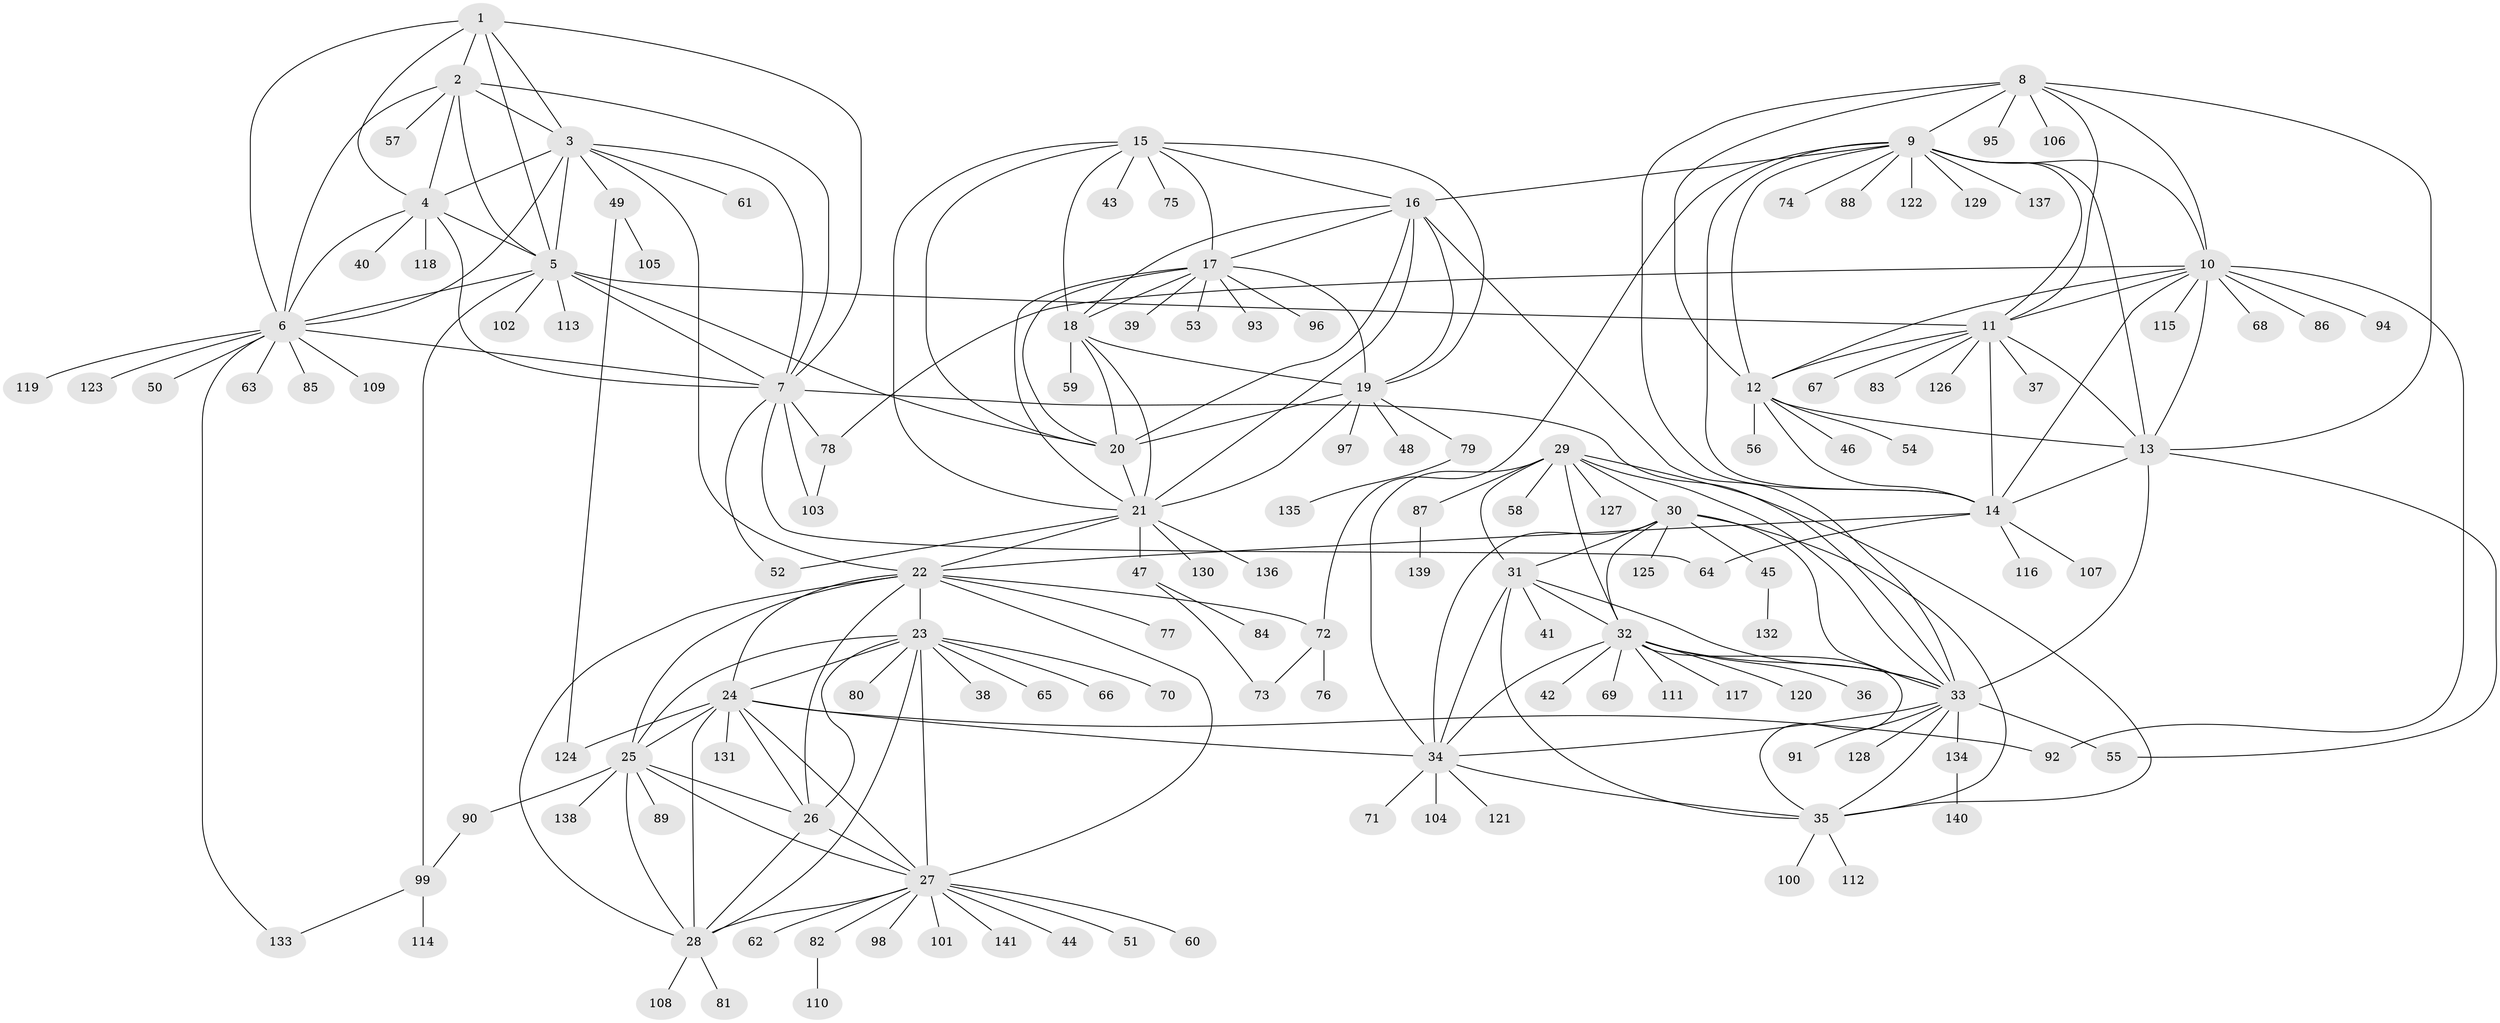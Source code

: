 // coarse degree distribution, {10: 0.009174311926605505, 6: 0.03669724770642202, 9: 0.05504587155963303, 13: 0.01834862385321101, 11: 0.045871559633027525, 7: 0.05504587155963303, 5: 0.009174311926605505, 8: 0.01834862385321101, 12: 0.01834862385321101, 1: 0.6422018348623854, 2: 0.06422018348623854, 3: 0.01834862385321101, 4: 0.009174311926605505}
// Generated by graph-tools (version 1.1) at 2025/42/03/06/25 10:42:10]
// undirected, 141 vertices, 232 edges
graph export_dot {
graph [start="1"]
  node [color=gray90,style=filled];
  1;
  2;
  3;
  4;
  5;
  6;
  7;
  8;
  9;
  10;
  11;
  12;
  13;
  14;
  15;
  16;
  17;
  18;
  19;
  20;
  21;
  22;
  23;
  24;
  25;
  26;
  27;
  28;
  29;
  30;
  31;
  32;
  33;
  34;
  35;
  36;
  37;
  38;
  39;
  40;
  41;
  42;
  43;
  44;
  45;
  46;
  47;
  48;
  49;
  50;
  51;
  52;
  53;
  54;
  55;
  56;
  57;
  58;
  59;
  60;
  61;
  62;
  63;
  64;
  65;
  66;
  67;
  68;
  69;
  70;
  71;
  72;
  73;
  74;
  75;
  76;
  77;
  78;
  79;
  80;
  81;
  82;
  83;
  84;
  85;
  86;
  87;
  88;
  89;
  90;
  91;
  92;
  93;
  94;
  95;
  96;
  97;
  98;
  99;
  100;
  101;
  102;
  103;
  104;
  105;
  106;
  107;
  108;
  109;
  110;
  111;
  112;
  113;
  114;
  115;
  116;
  117;
  118;
  119;
  120;
  121;
  122;
  123;
  124;
  125;
  126;
  127;
  128;
  129;
  130;
  131;
  132;
  133;
  134;
  135;
  136;
  137;
  138;
  139;
  140;
  141;
  1 -- 2;
  1 -- 3;
  1 -- 4;
  1 -- 5;
  1 -- 6;
  1 -- 7;
  2 -- 3;
  2 -- 4;
  2 -- 5;
  2 -- 6;
  2 -- 7;
  2 -- 57;
  3 -- 4;
  3 -- 5;
  3 -- 6;
  3 -- 7;
  3 -- 22;
  3 -- 49;
  3 -- 61;
  4 -- 5;
  4 -- 6;
  4 -- 7;
  4 -- 40;
  4 -- 118;
  5 -- 6;
  5 -- 7;
  5 -- 11;
  5 -- 20;
  5 -- 99;
  5 -- 102;
  5 -- 113;
  6 -- 7;
  6 -- 50;
  6 -- 63;
  6 -- 85;
  6 -- 109;
  6 -- 119;
  6 -- 123;
  6 -- 133;
  7 -- 33;
  7 -- 52;
  7 -- 64;
  7 -- 78;
  7 -- 103;
  8 -- 9;
  8 -- 10;
  8 -- 11;
  8 -- 12;
  8 -- 13;
  8 -- 14;
  8 -- 95;
  8 -- 106;
  9 -- 10;
  9 -- 11;
  9 -- 12;
  9 -- 13;
  9 -- 14;
  9 -- 16;
  9 -- 72;
  9 -- 74;
  9 -- 88;
  9 -- 122;
  9 -- 129;
  9 -- 137;
  10 -- 11;
  10 -- 12;
  10 -- 13;
  10 -- 14;
  10 -- 68;
  10 -- 78;
  10 -- 86;
  10 -- 92;
  10 -- 94;
  10 -- 115;
  11 -- 12;
  11 -- 13;
  11 -- 14;
  11 -- 37;
  11 -- 67;
  11 -- 83;
  11 -- 126;
  12 -- 13;
  12 -- 14;
  12 -- 46;
  12 -- 54;
  12 -- 56;
  13 -- 14;
  13 -- 33;
  13 -- 55;
  14 -- 22;
  14 -- 64;
  14 -- 107;
  14 -- 116;
  15 -- 16;
  15 -- 17;
  15 -- 18;
  15 -- 19;
  15 -- 20;
  15 -- 21;
  15 -- 43;
  15 -- 75;
  16 -- 17;
  16 -- 18;
  16 -- 19;
  16 -- 20;
  16 -- 21;
  16 -- 33;
  17 -- 18;
  17 -- 19;
  17 -- 20;
  17 -- 21;
  17 -- 39;
  17 -- 53;
  17 -- 93;
  17 -- 96;
  18 -- 19;
  18 -- 20;
  18 -- 21;
  18 -- 59;
  19 -- 20;
  19 -- 21;
  19 -- 48;
  19 -- 79;
  19 -- 97;
  20 -- 21;
  21 -- 22;
  21 -- 47;
  21 -- 52;
  21 -- 130;
  21 -- 136;
  22 -- 23;
  22 -- 24;
  22 -- 25;
  22 -- 26;
  22 -- 27;
  22 -- 28;
  22 -- 72;
  22 -- 77;
  23 -- 24;
  23 -- 25;
  23 -- 26;
  23 -- 27;
  23 -- 28;
  23 -- 38;
  23 -- 65;
  23 -- 66;
  23 -- 70;
  23 -- 80;
  24 -- 25;
  24 -- 26;
  24 -- 27;
  24 -- 28;
  24 -- 34;
  24 -- 92;
  24 -- 124;
  24 -- 131;
  25 -- 26;
  25 -- 27;
  25 -- 28;
  25 -- 89;
  25 -- 90;
  25 -- 138;
  26 -- 27;
  26 -- 28;
  27 -- 28;
  27 -- 44;
  27 -- 51;
  27 -- 60;
  27 -- 62;
  27 -- 82;
  27 -- 98;
  27 -- 101;
  27 -- 141;
  28 -- 81;
  28 -- 108;
  29 -- 30;
  29 -- 31;
  29 -- 32;
  29 -- 33;
  29 -- 34;
  29 -- 35;
  29 -- 58;
  29 -- 87;
  29 -- 127;
  30 -- 31;
  30 -- 32;
  30 -- 33;
  30 -- 34;
  30 -- 35;
  30 -- 45;
  30 -- 125;
  31 -- 32;
  31 -- 33;
  31 -- 34;
  31 -- 35;
  31 -- 41;
  32 -- 33;
  32 -- 34;
  32 -- 35;
  32 -- 36;
  32 -- 42;
  32 -- 69;
  32 -- 111;
  32 -- 117;
  32 -- 120;
  33 -- 34;
  33 -- 35;
  33 -- 55;
  33 -- 91;
  33 -- 128;
  33 -- 134;
  34 -- 35;
  34 -- 71;
  34 -- 104;
  34 -- 121;
  35 -- 100;
  35 -- 112;
  45 -- 132;
  47 -- 73;
  47 -- 84;
  49 -- 105;
  49 -- 124;
  72 -- 73;
  72 -- 76;
  78 -- 103;
  79 -- 135;
  82 -- 110;
  87 -- 139;
  90 -- 99;
  99 -- 114;
  99 -- 133;
  134 -- 140;
}
